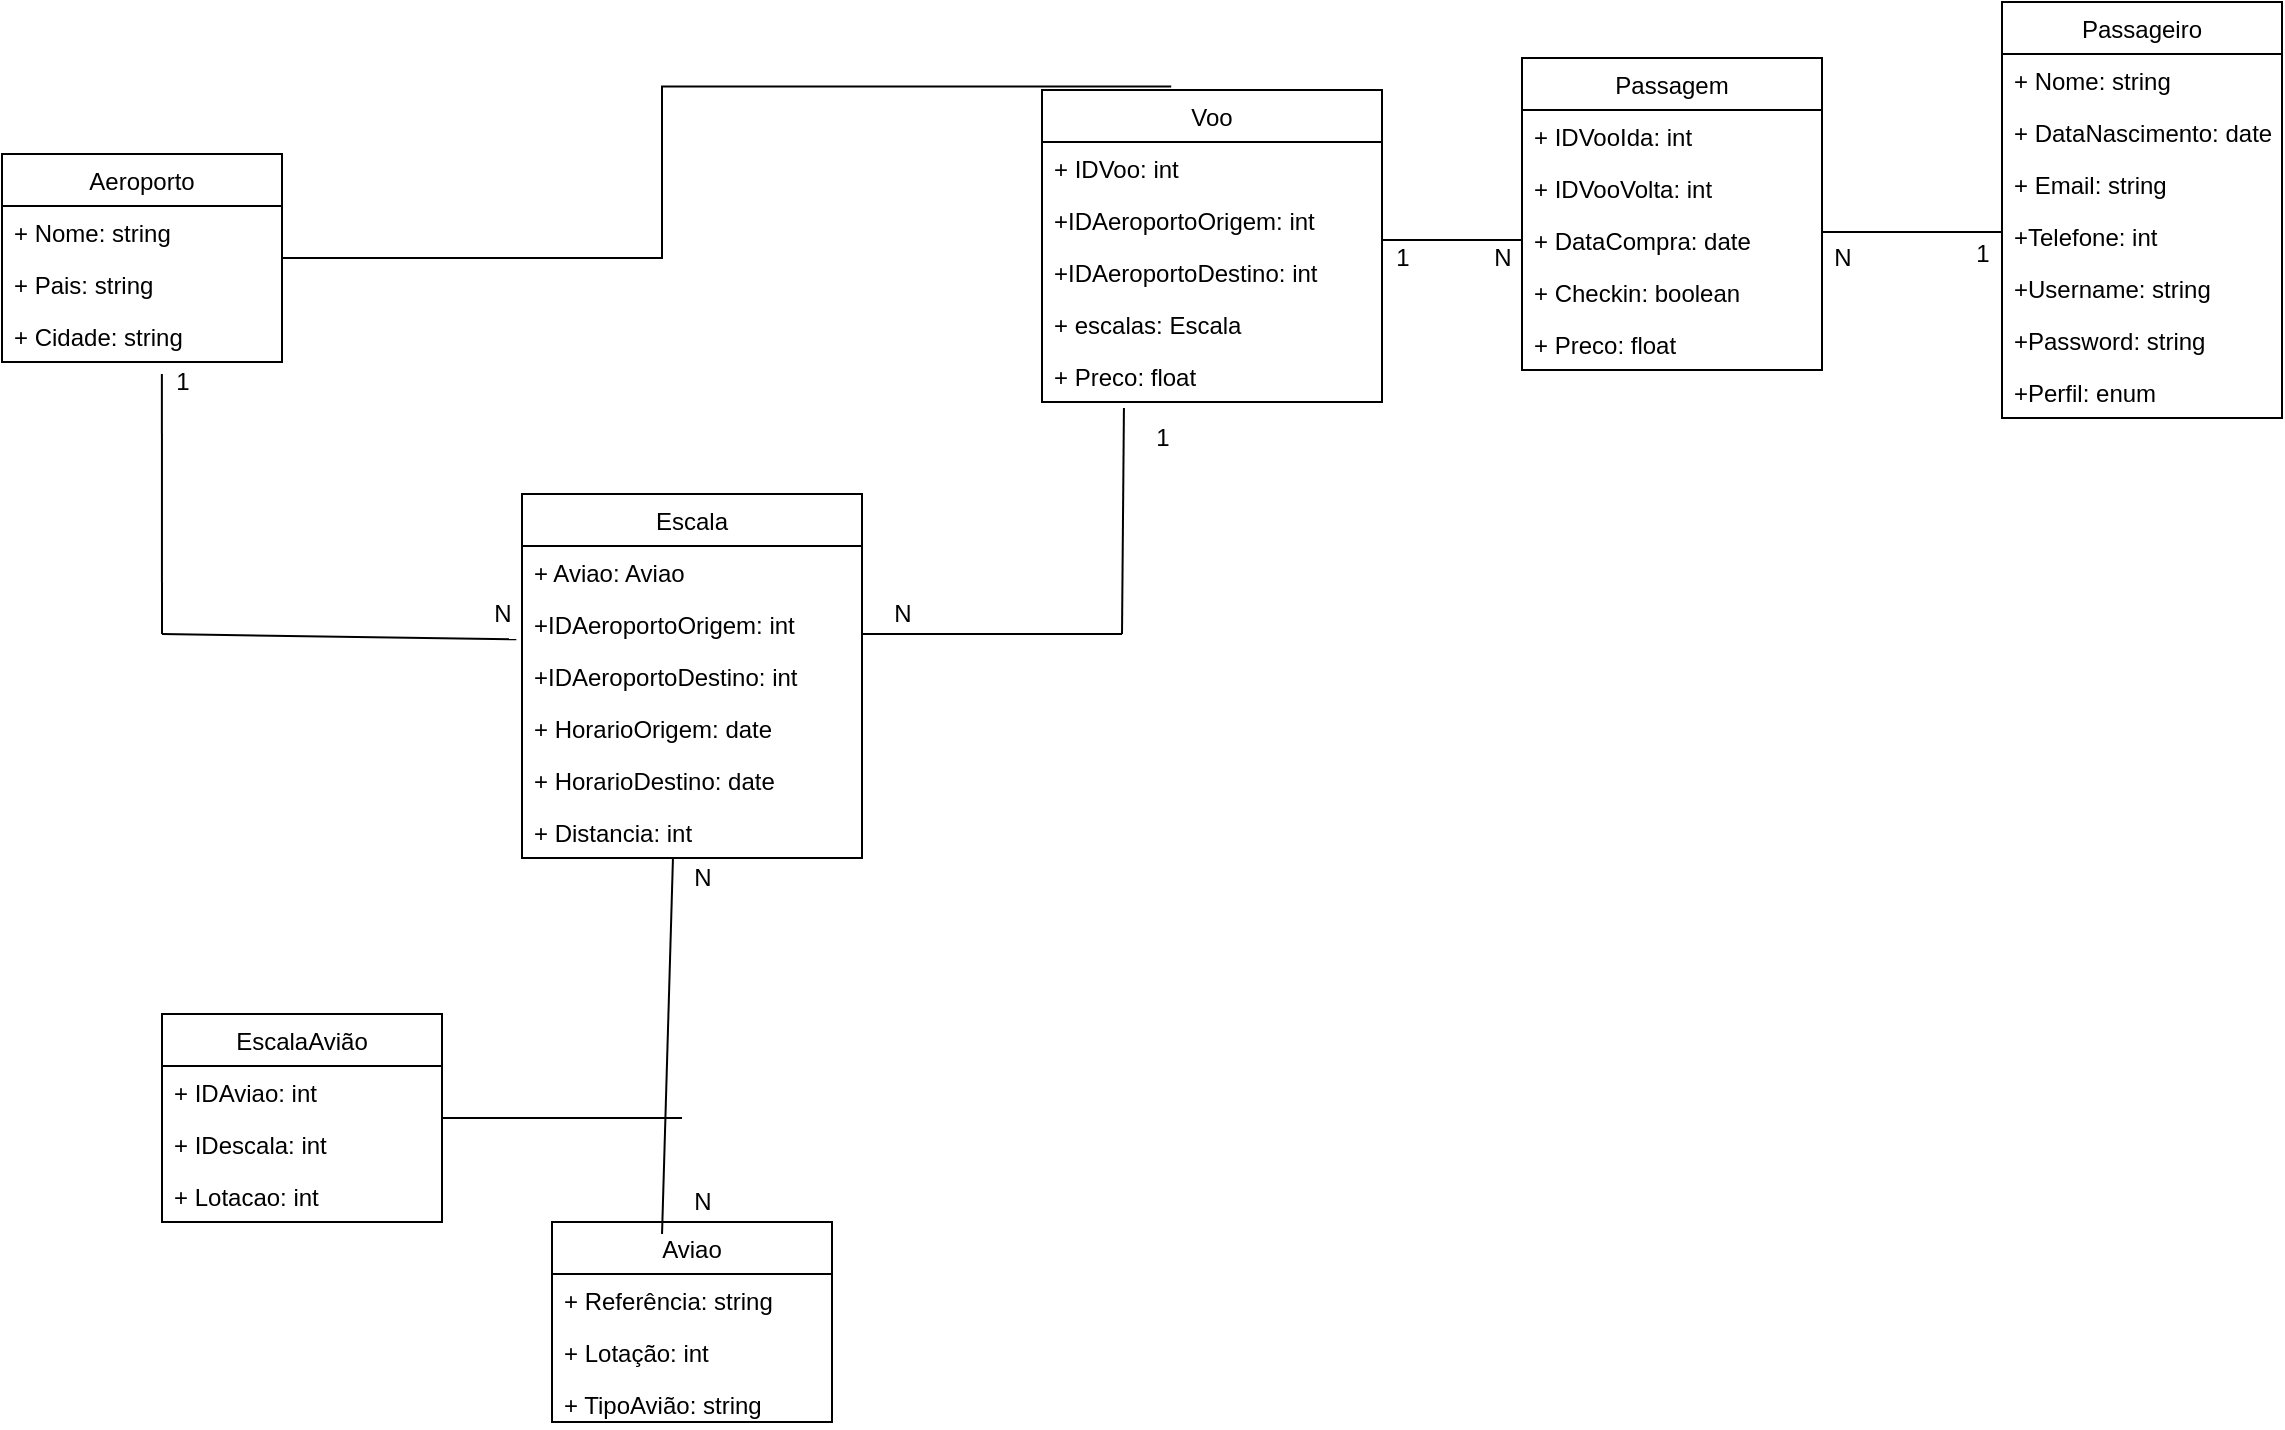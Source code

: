<mxfile version="14.6.13" type="device"><diagram id="C5RBs43oDa-KdzZeNtuy" name="Page-1"><mxGraphModel dx="2012" dy="1757" grid="1" gridSize="10" guides="1" tooltips="1" connect="1" arrows="1" fold="1" page="1" pageScale="1" pageWidth="827" pageHeight="1169" math="0" shadow="0"><root><mxCell id="WIyWlLk6GJQsqaUBKTNV-0"/><mxCell id="WIyWlLk6GJQsqaUBKTNV-1" parent="WIyWlLk6GJQsqaUBKTNV-0"/><mxCell id="ezrfCDyUVJdnby8h5Ccg-4" value="Aviao" style="swimlane;fontStyle=0;childLayout=stackLayout;horizontal=1;startSize=26;fillColor=none;horizontalStack=0;resizeParent=1;resizeParentMax=0;resizeLast=0;collapsible=1;marginBottom=0;" parent="WIyWlLk6GJQsqaUBKTNV-1" vertex="1"><mxGeometry x="-165" y="-266" width="140" height="100" as="geometry"/></mxCell><mxCell id="ezrfCDyUVJdnby8h5Ccg-5" value="+ Referência: string" style="text;strokeColor=none;fillColor=none;align=left;verticalAlign=top;spacingLeft=4;spacingRight=4;overflow=hidden;rotatable=0;points=[[0,0.5],[1,0.5]];portConstraint=eastwest;" parent="ezrfCDyUVJdnby8h5Ccg-4" vertex="1"><mxGeometry y="26" width="140" height="26" as="geometry"/></mxCell><mxCell id="ezrfCDyUVJdnby8h5Ccg-6" value="+ Lotação: int" style="text;strokeColor=none;fillColor=none;align=left;verticalAlign=top;spacingLeft=4;spacingRight=4;overflow=hidden;rotatable=0;points=[[0,0.5],[1,0.5]];portConstraint=eastwest;" parent="ezrfCDyUVJdnby8h5Ccg-4" vertex="1"><mxGeometry y="52" width="140" height="26" as="geometry"/></mxCell><mxCell id="ezrfCDyUVJdnby8h5Ccg-7" value="+ TipoAvião: string" style="text;strokeColor=none;fillColor=none;align=left;verticalAlign=top;spacingLeft=4;spacingRight=4;overflow=hidden;rotatable=0;points=[[0,0.5],[1,0.5]];portConstraint=eastwest;" parent="ezrfCDyUVJdnby8h5Ccg-4" vertex="1"><mxGeometry y="78" width="140" height="22" as="geometry"/></mxCell><mxCell id="ezrfCDyUVJdnby8h5Ccg-12" value="Voo" style="swimlane;fontStyle=0;childLayout=stackLayout;horizontal=1;startSize=26;fillColor=none;horizontalStack=0;resizeParent=1;resizeParentMax=0;resizeLast=0;collapsible=1;marginBottom=0;" parent="WIyWlLk6GJQsqaUBKTNV-1" vertex="1"><mxGeometry x="80" y="-832" width="170" height="156" as="geometry"/></mxCell><mxCell id="ezrfCDyUVJdnby8h5Ccg-13" value="+ IDVoo: int" style="text;strokeColor=none;fillColor=none;align=left;verticalAlign=top;spacingLeft=4;spacingRight=4;overflow=hidden;rotatable=0;points=[[0,0.5],[1,0.5]];portConstraint=eastwest;" parent="ezrfCDyUVJdnby8h5Ccg-12" vertex="1"><mxGeometry y="26" width="170" height="26" as="geometry"/></mxCell><mxCell id="HHyZktpjMpFKbvWUe-Ww-1" value="+IDAeroportoOrigem: int" style="text;strokeColor=none;fillColor=none;align=left;verticalAlign=top;spacingLeft=4;spacingRight=4;overflow=hidden;rotatable=0;points=[[0,0.5],[1,0.5]];portConstraint=eastwest;" parent="ezrfCDyUVJdnby8h5Ccg-12" vertex="1"><mxGeometry y="52" width="170" height="26" as="geometry"/></mxCell><mxCell id="DuWqMLION3r1JVDiczHa-0" value="+IDAeroportoDestino: int" style="text;strokeColor=none;fillColor=none;align=left;verticalAlign=top;spacingLeft=4;spacingRight=4;overflow=hidden;rotatable=0;points=[[0,0.5],[1,0.5]];portConstraint=eastwest;" vertex="1" parent="ezrfCDyUVJdnby8h5Ccg-12"><mxGeometry y="78" width="170" height="26" as="geometry"/></mxCell><mxCell id="ezrfCDyUVJdnby8h5Ccg-92" value="+ escalas: Escala" style="text;strokeColor=none;fillColor=none;align=left;verticalAlign=top;spacingLeft=4;spacingRight=4;overflow=hidden;rotatable=0;points=[[0,0.5],[1,0.5]];portConstraint=eastwest;" parent="ezrfCDyUVJdnby8h5Ccg-12" vertex="1"><mxGeometry y="104" width="170" height="26" as="geometry"/></mxCell><mxCell id="ezrfCDyUVJdnby8h5Ccg-14" value="+ Preco: float" style="text;strokeColor=none;fillColor=none;align=left;verticalAlign=top;spacingLeft=4;spacingRight=4;overflow=hidden;rotatable=0;points=[[0,0.5],[1,0.5]];portConstraint=eastwest;" parent="ezrfCDyUVJdnby8h5Ccg-12" vertex="1"><mxGeometry y="130" width="170" height="26" as="geometry"/></mxCell><mxCell id="ezrfCDyUVJdnby8h5Ccg-16" value="Passagem" style="swimlane;fontStyle=0;childLayout=stackLayout;horizontal=1;startSize=26;fillColor=none;horizontalStack=0;resizeParent=1;resizeParentMax=0;resizeLast=0;collapsible=1;marginBottom=0;" parent="WIyWlLk6GJQsqaUBKTNV-1" vertex="1"><mxGeometry x="320" y="-848" width="150" height="156" as="geometry"/></mxCell><mxCell id="ezrfCDyUVJdnby8h5Ccg-17" value="+ IDVooIda: int" style="text;strokeColor=none;fillColor=none;align=left;verticalAlign=top;spacingLeft=4;spacingRight=4;overflow=hidden;rotatable=0;points=[[0,0.5],[1,0.5]];portConstraint=eastwest;" parent="ezrfCDyUVJdnby8h5Ccg-16" vertex="1"><mxGeometry y="26" width="150" height="26" as="geometry"/></mxCell><mxCell id="ezrfCDyUVJdnby8h5Ccg-18" value="+ IDVooVolta: int" style="text;strokeColor=none;fillColor=none;align=left;verticalAlign=top;spacingLeft=4;spacingRight=4;overflow=hidden;rotatable=0;points=[[0,0.5],[1,0.5]];portConstraint=eastwest;" parent="ezrfCDyUVJdnby8h5Ccg-16" vertex="1"><mxGeometry y="52" width="150" height="26" as="geometry"/></mxCell><mxCell id="ezrfCDyUVJdnby8h5Ccg-83" value="+ DataCompra: date" style="text;strokeColor=none;fillColor=none;align=left;verticalAlign=top;spacingLeft=4;spacingRight=4;overflow=hidden;rotatable=0;points=[[0,0.5],[1,0.5]];portConstraint=eastwest;" parent="ezrfCDyUVJdnby8h5Ccg-16" vertex="1"><mxGeometry y="78" width="150" height="26" as="geometry"/></mxCell><mxCell id="ezrfCDyUVJdnby8h5Ccg-20" value="+ Checkin: boolean" style="text;strokeColor=none;fillColor=none;align=left;verticalAlign=top;spacingLeft=4;spacingRight=4;overflow=hidden;rotatable=0;points=[[0,0.5],[1,0.5]];portConstraint=eastwest;" parent="ezrfCDyUVJdnby8h5Ccg-16" vertex="1"><mxGeometry y="104" width="150" height="26" as="geometry"/></mxCell><mxCell id="ezrfCDyUVJdnby8h5Ccg-19" value="+ Preco: float" style="text;strokeColor=none;fillColor=none;align=left;verticalAlign=top;spacingLeft=4;spacingRight=4;overflow=hidden;rotatable=0;points=[[0,0.5],[1,0.5]];portConstraint=eastwest;" parent="ezrfCDyUVJdnby8h5Ccg-16" vertex="1"><mxGeometry y="130" width="150" height="26" as="geometry"/></mxCell><mxCell id="ezrfCDyUVJdnby8h5Ccg-21" value="Passageiro" style="swimlane;fontStyle=0;childLayout=stackLayout;horizontal=1;startSize=26;fillColor=none;horizontalStack=0;resizeParent=1;resizeParentMax=0;resizeLast=0;collapsible=1;marginBottom=0;" parent="WIyWlLk6GJQsqaUBKTNV-1" vertex="1"><mxGeometry x="560" y="-876" width="140" height="208" as="geometry"/></mxCell><mxCell id="ezrfCDyUVJdnby8h5Ccg-22" value="+ Nome: string" style="text;strokeColor=none;fillColor=none;align=left;verticalAlign=top;spacingLeft=4;spacingRight=4;overflow=hidden;rotatable=0;points=[[0,0.5],[1,0.5]];portConstraint=eastwest;" parent="ezrfCDyUVJdnby8h5Ccg-21" vertex="1"><mxGeometry y="26" width="140" height="26" as="geometry"/></mxCell><mxCell id="ezrfCDyUVJdnby8h5Ccg-23" value="+ DataNascimento: date" style="text;strokeColor=none;fillColor=none;align=left;verticalAlign=top;spacingLeft=4;spacingRight=4;overflow=hidden;rotatable=0;points=[[0,0.5],[1,0.5]];portConstraint=eastwest;" parent="ezrfCDyUVJdnby8h5Ccg-21" vertex="1"><mxGeometry y="52" width="140" height="26" as="geometry"/></mxCell><mxCell id="ezrfCDyUVJdnby8h5Ccg-25" value="+ Email: string" style="text;strokeColor=none;fillColor=none;align=left;verticalAlign=top;spacingLeft=4;spacingRight=4;overflow=hidden;rotatable=0;points=[[0,0.5],[1,0.5]];portConstraint=eastwest;" parent="ezrfCDyUVJdnby8h5Ccg-21" vertex="1"><mxGeometry y="78" width="140" height="26" as="geometry"/></mxCell><mxCell id="ezrfCDyUVJdnby8h5Ccg-24" value="+Telefone: int" style="text;strokeColor=none;fillColor=none;align=left;verticalAlign=top;spacingLeft=4;spacingRight=4;overflow=hidden;rotatable=0;points=[[0,0.5],[1,0.5]];portConstraint=eastwest;" parent="ezrfCDyUVJdnby8h5Ccg-21" vertex="1"><mxGeometry y="104" width="140" height="26" as="geometry"/></mxCell><mxCell id="ezrfCDyUVJdnby8h5Ccg-26" value="+Username: string" style="text;strokeColor=none;fillColor=none;align=left;verticalAlign=top;spacingLeft=4;spacingRight=4;overflow=hidden;rotatable=0;points=[[0,0.5],[1,0.5]];portConstraint=eastwest;" parent="ezrfCDyUVJdnby8h5Ccg-21" vertex="1"><mxGeometry y="130" width="140" height="26" as="geometry"/></mxCell><mxCell id="ezrfCDyUVJdnby8h5Ccg-27" value="+Password: string" style="text;strokeColor=none;fillColor=none;align=left;verticalAlign=top;spacingLeft=4;spacingRight=4;overflow=hidden;rotatable=0;points=[[0,0.5],[1,0.5]];portConstraint=eastwest;" parent="ezrfCDyUVJdnby8h5Ccg-21" vertex="1"><mxGeometry y="156" width="140" height="26" as="geometry"/></mxCell><mxCell id="ezrfCDyUVJdnby8h5Ccg-28" value="+Perfil: enum" style="text;strokeColor=none;fillColor=none;align=left;verticalAlign=top;spacingLeft=4;spacingRight=4;overflow=hidden;rotatable=0;points=[[0,0.5],[1,0.5]];portConstraint=eastwest;" parent="ezrfCDyUVJdnby8h5Ccg-21" vertex="1"><mxGeometry y="182" width="140" height="26" as="geometry"/></mxCell><mxCell id="ezrfCDyUVJdnby8h5Ccg-29" value="Escala" style="swimlane;fontStyle=0;childLayout=stackLayout;horizontal=1;startSize=26;fillColor=none;horizontalStack=0;resizeParent=1;resizeParentMax=0;resizeLast=0;collapsible=1;marginBottom=0;" parent="WIyWlLk6GJQsqaUBKTNV-1" vertex="1"><mxGeometry x="-180" y="-630" width="170" height="182" as="geometry"/></mxCell><mxCell id="ezrfCDyUVJdnby8h5Ccg-56" value="+ Aviao: Aviao" style="text;strokeColor=none;fillColor=none;align=left;verticalAlign=top;spacingLeft=4;spacingRight=4;overflow=hidden;rotatable=0;points=[[0,0.5],[1,0.5]];portConstraint=eastwest;" parent="ezrfCDyUVJdnby8h5Ccg-29" vertex="1"><mxGeometry y="26" width="170" height="26" as="geometry"/></mxCell><mxCell id="ezrfCDyUVJdnby8h5Ccg-30" value="+IDAeroportoOrigem: int" style="text;strokeColor=none;fillColor=none;align=left;verticalAlign=top;spacingLeft=4;spacingRight=4;overflow=hidden;rotatable=0;points=[[0,0.5],[1,0.5]];portConstraint=eastwest;" parent="ezrfCDyUVJdnby8h5Ccg-29" vertex="1"><mxGeometry y="52" width="170" height="26" as="geometry"/></mxCell><mxCell id="ezrfCDyUVJdnby8h5Ccg-31" value="+IDAeroportoDestino: int" style="text;strokeColor=none;fillColor=none;align=left;verticalAlign=top;spacingLeft=4;spacingRight=4;overflow=hidden;rotatable=0;points=[[0,0.5],[1,0.5]];portConstraint=eastwest;" parent="ezrfCDyUVJdnby8h5Ccg-29" vertex="1"><mxGeometry y="78" width="170" height="26" as="geometry"/></mxCell><mxCell id="ezrfCDyUVJdnby8h5Ccg-32" value="+ HorarioOrigem: date" style="text;strokeColor=none;fillColor=none;align=left;verticalAlign=top;spacingLeft=4;spacingRight=4;overflow=hidden;rotatable=0;points=[[0,0.5],[1,0.5]];portConstraint=eastwest;" parent="ezrfCDyUVJdnby8h5Ccg-29" vertex="1"><mxGeometry y="104" width="170" height="26" as="geometry"/></mxCell><mxCell id="ezrfCDyUVJdnby8h5Ccg-37" value="+ HorarioDestino: date" style="text;strokeColor=none;fillColor=none;align=left;verticalAlign=top;spacingLeft=4;spacingRight=4;overflow=hidden;rotatable=0;points=[[0,0.5],[1,0.5]];portConstraint=eastwest;" parent="ezrfCDyUVJdnby8h5Ccg-29" vertex="1"><mxGeometry y="130" width="170" height="26" as="geometry"/></mxCell><mxCell id="ezrfCDyUVJdnby8h5Ccg-38" value="+ Distancia: int" style="text;strokeColor=none;fillColor=none;align=left;verticalAlign=top;spacingLeft=4;spacingRight=4;overflow=hidden;rotatable=0;points=[[0,0.5],[1,0.5]];portConstraint=eastwest;" parent="ezrfCDyUVJdnby8h5Ccg-29" vertex="1"><mxGeometry y="156" width="170" height="26" as="geometry"/></mxCell><mxCell id="DuWqMLION3r1JVDiczHa-8" style="edgeStyle=orthogonalEdgeStyle;rounded=0;orthogonalLoop=1;jettySize=auto;html=1;entryX=0.38;entryY=-0.011;entryDx=0;entryDy=0;entryPerimeter=0;endArrow=none;endFill=0;" edge="1" parent="WIyWlLk6GJQsqaUBKTNV-1" source="ezrfCDyUVJdnby8h5Ccg-33" target="ezrfCDyUVJdnby8h5Ccg-12"><mxGeometry relative="1" as="geometry"/></mxCell><mxCell id="ezrfCDyUVJdnby8h5Ccg-33" value="Aeroporto" style="swimlane;fontStyle=0;childLayout=stackLayout;horizontal=1;startSize=26;fillColor=none;horizontalStack=0;resizeParent=1;resizeParentMax=0;resizeLast=0;collapsible=1;marginBottom=0;" parent="WIyWlLk6GJQsqaUBKTNV-1" vertex="1"><mxGeometry x="-440" y="-800" width="140" height="104" as="geometry"/></mxCell><mxCell id="ezrfCDyUVJdnby8h5Ccg-34" value="+ Nome: string" style="text;strokeColor=none;fillColor=none;align=left;verticalAlign=top;spacingLeft=4;spacingRight=4;overflow=hidden;rotatable=0;points=[[0,0.5],[1,0.5]];portConstraint=eastwest;" parent="ezrfCDyUVJdnby8h5Ccg-33" vertex="1"><mxGeometry y="26" width="140" height="26" as="geometry"/></mxCell><mxCell id="ezrfCDyUVJdnby8h5Ccg-35" value="+ Pais: string" style="text;strokeColor=none;fillColor=none;align=left;verticalAlign=top;spacingLeft=4;spacingRight=4;overflow=hidden;rotatable=0;points=[[0,0.5],[1,0.5]];portConstraint=eastwest;" parent="ezrfCDyUVJdnby8h5Ccg-33" vertex="1"><mxGeometry y="52" width="140" height="26" as="geometry"/></mxCell><mxCell id="ezrfCDyUVJdnby8h5Ccg-36" value="+ Cidade: string" style="text;strokeColor=none;fillColor=none;align=left;verticalAlign=top;spacingLeft=4;spacingRight=4;overflow=hidden;rotatable=0;points=[[0,0.5],[1,0.5]];portConstraint=eastwest;" parent="ezrfCDyUVJdnby8h5Ccg-33" vertex="1"><mxGeometry y="78" width="140" height="26" as="geometry"/></mxCell><mxCell id="ezrfCDyUVJdnby8h5Ccg-41" value="N" style="text;html=1;align=center;verticalAlign=middle;resizable=0;points=[];autosize=1;strokeColor=none;" parent="WIyWlLk6GJQsqaUBKTNV-1" vertex="1"><mxGeometry x="470" y="-758" width="20" height="20" as="geometry"/></mxCell><mxCell id="ezrfCDyUVJdnby8h5Ccg-55" value="" style="endArrow=none;html=1;entryX=0;entryY=0.5;entryDx=0;entryDy=0;" parent="WIyWlLk6GJQsqaUBKTNV-1" target="ezrfCDyUVJdnby8h5Ccg-83" edge="1"><mxGeometry width="50" height="50" relative="1" as="geometry"><mxPoint x="250" y="-757" as="sourcePoint"/><mxPoint x="250" y="-720" as="targetPoint"/></mxGeometry></mxCell><mxCell id="ezrfCDyUVJdnby8h5Ccg-57" value="" style="endArrow=none;html=1;exitX=0.444;exitY=1.006;exitDx=0;exitDy=0;exitPerimeter=0;entryX=0.393;entryY=0.06;entryDx=0;entryDy=0;entryPerimeter=0;" parent="WIyWlLk6GJQsqaUBKTNV-1" source="ezrfCDyUVJdnby8h5Ccg-38" target="ezrfCDyUVJdnby8h5Ccg-4" edge="1"><mxGeometry width="50" height="50" relative="1" as="geometry"><mxPoint x="-119" y="-640" as="sourcePoint"/><mxPoint x="-104" y="-380" as="targetPoint"/></mxGeometry></mxCell><mxCell id="ezrfCDyUVJdnby8h5Ccg-58" value="N" style="text;html=1;align=center;verticalAlign=middle;resizable=0;points=[];autosize=1;strokeColor=none;" parent="WIyWlLk6GJQsqaUBKTNV-1" vertex="1"><mxGeometry x="-100" y="-286" width="20" height="20" as="geometry"/></mxCell><mxCell id="ezrfCDyUVJdnby8h5Ccg-59" value="N" style="text;html=1;align=center;verticalAlign=middle;resizable=0;points=[];autosize=1;strokeColor=none;" parent="WIyWlLk6GJQsqaUBKTNV-1" vertex="1"><mxGeometry x="-100" y="-448" width="20" height="20" as="geometry"/></mxCell><mxCell id="ezrfCDyUVJdnby8h5Ccg-60" value="" style="endArrow=none;html=1;" parent="WIyWlLk6GJQsqaUBKTNV-1" edge="1"><mxGeometry width="50" height="50" relative="1" as="geometry"><mxPoint x="-10" y="-560" as="sourcePoint"/><mxPoint x="120" y="-560" as="targetPoint"/></mxGeometry></mxCell><mxCell id="ezrfCDyUVJdnby8h5Ccg-61" value="" style="endArrow=none;html=1;entryX=0.241;entryY=1.115;entryDx=0;entryDy=0;entryPerimeter=0;" parent="WIyWlLk6GJQsqaUBKTNV-1" target="ezrfCDyUVJdnby8h5Ccg-14" edge="1"><mxGeometry width="50" height="50" relative="1" as="geometry"><mxPoint x="120" y="-560" as="sourcePoint"/><mxPoint x="150" y="-660" as="targetPoint"/></mxGeometry></mxCell><mxCell id="ezrfCDyUVJdnby8h5Ccg-62" value="1" style="text;html=1;align=center;verticalAlign=middle;resizable=0;points=[];autosize=1;strokeColor=none;" parent="WIyWlLk6GJQsqaUBKTNV-1" vertex="1"><mxGeometry x="130" y="-668" width="20" height="20" as="geometry"/></mxCell><mxCell id="ezrfCDyUVJdnby8h5Ccg-63" value="N" style="text;html=1;align=center;verticalAlign=middle;resizable=0;points=[];autosize=1;strokeColor=none;" parent="WIyWlLk6GJQsqaUBKTNV-1" vertex="1"><mxGeometry y="-580" width="20" height="20" as="geometry"/></mxCell><mxCell id="ezrfCDyUVJdnby8h5Ccg-64" value="" style="endArrow=none;html=1;entryX=0.571;entryY=1.231;entryDx=0;entryDy=0;entryPerimeter=0;" parent="WIyWlLk6GJQsqaUBKTNV-1" target="ezrfCDyUVJdnby8h5Ccg-36" edge="1"><mxGeometry width="50" height="50" relative="1" as="geometry"><mxPoint x="-360" y="-560" as="sourcePoint"/><mxPoint x="-350" y="-650" as="targetPoint"/></mxGeometry></mxCell><mxCell id="ezrfCDyUVJdnby8h5Ccg-65" value="" style="endArrow=none;html=1;entryX=0.858;entryY=1.133;entryDx=0;entryDy=0;entryPerimeter=0;" parent="WIyWlLk6GJQsqaUBKTNV-1" target="ezrfCDyUVJdnby8h5Ccg-67" edge="1"><mxGeometry width="50" height="50" relative="1" as="geometry"><mxPoint x="-360" y="-560" as="sourcePoint"/><mxPoint x="-290" y="-510" as="targetPoint"/></mxGeometry></mxCell><mxCell id="ezrfCDyUVJdnby8h5Ccg-66" value="1" style="text;html=1;align=center;verticalAlign=middle;resizable=0;points=[];autosize=1;strokeColor=none;" parent="WIyWlLk6GJQsqaUBKTNV-1" vertex="1"><mxGeometry x="-360" y="-696" width="20" height="20" as="geometry"/></mxCell><mxCell id="ezrfCDyUVJdnby8h5Ccg-67" value="N" style="text;html=1;align=center;verticalAlign=middle;resizable=0;points=[];autosize=1;strokeColor=none;" parent="WIyWlLk6GJQsqaUBKTNV-1" vertex="1"><mxGeometry x="-200" y="-580" width="20" height="20" as="geometry"/></mxCell><mxCell id="ezrfCDyUVJdnby8h5Ccg-68" value="N" style="text;html=1;align=center;verticalAlign=middle;resizable=0;points=[];autosize=1;strokeColor=none;" parent="WIyWlLk6GJQsqaUBKTNV-1" vertex="1"><mxGeometry x="300" y="-758" width="20" height="20" as="geometry"/></mxCell><mxCell id="ezrfCDyUVJdnby8h5Ccg-69" value="1" style="text;html=1;align=center;verticalAlign=middle;resizable=0;points=[];autosize=1;strokeColor=none;" parent="WIyWlLk6GJQsqaUBKTNV-1" vertex="1"><mxGeometry x="250" y="-758" width="20" height="20" as="geometry"/></mxCell><mxCell id="ezrfCDyUVJdnby8h5Ccg-80" value="" style="endArrow=none;html=1;entryX=0;entryY=0.75;entryDx=0;entryDy=0;" parent="WIyWlLk6GJQsqaUBKTNV-1" edge="1"><mxGeometry width="50" height="50" relative="1" as="geometry"><mxPoint x="470" y="-761" as="sourcePoint"/><mxPoint x="560" y="-761" as="targetPoint"/></mxGeometry></mxCell><mxCell id="ezrfCDyUVJdnby8h5Ccg-81" value="1" style="text;html=1;align=center;verticalAlign=middle;resizable=0;points=[];autosize=1;strokeColor=none;" parent="WIyWlLk6GJQsqaUBKTNV-1" vertex="1"><mxGeometry x="540" y="-760" width="20" height="20" as="geometry"/></mxCell><mxCell id="DuWqMLION3r1JVDiczHa-6" style="edgeStyle=orthogonalEdgeStyle;rounded=0;orthogonalLoop=1;jettySize=auto;html=1;endArrow=none;endFill=0;" edge="1" parent="WIyWlLk6GJQsqaUBKTNV-1" source="DuWqMLION3r1JVDiczHa-1"><mxGeometry relative="1" as="geometry"><mxPoint x="-100" y="-318" as="targetPoint"/></mxGeometry></mxCell><mxCell id="DuWqMLION3r1JVDiczHa-1" value="EscalaAvião" style="swimlane;fontStyle=0;childLayout=stackLayout;horizontal=1;startSize=26;fillColor=none;horizontalStack=0;resizeParent=1;resizeParentMax=0;resizeLast=0;collapsible=1;marginBottom=0;" vertex="1" parent="WIyWlLk6GJQsqaUBKTNV-1"><mxGeometry x="-360" y="-370" width="140" height="104" as="geometry"/></mxCell><mxCell id="DuWqMLION3r1JVDiczHa-2" value="+ IDAviao: int" style="text;strokeColor=none;fillColor=none;align=left;verticalAlign=top;spacingLeft=4;spacingRight=4;overflow=hidden;rotatable=0;points=[[0,0.5],[1,0.5]];portConstraint=eastwest;" vertex="1" parent="DuWqMLION3r1JVDiczHa-1"><mxGeometry y="26" width="140" height="26" as="geometry"/></mxCell><mxCell id="DuWqMLION3r1JVDiczHa-3" value="+ IDescala: int" style="text;strokeColor=none;fillColor=none;align=left;verticalAlign=top;spacingLeft=4;spacingRight=4;overflow=hidden;rotatable=0;points=[[0,0.5],[1,0.5]];portConstraint=eastwest;" vertex="1" parent="DuWqMLION3r1JVDiczHa-1"><mxGeometry y="52" width="140" height="26" as="geometry"/></mxCell><mxCell id="DuWqMLION3r1JVDiczHa-4" value="+ Lotacao: int" style="text;strokeColor=none;fillColor=none;align=left;verticalAlign=top;spacingLeft=4;spacingRight=4;overflow=hidden;rotatable=0;points=[[0,0.5],[1,0.5]];portConstraint=eastwest;" vertex="1" parent="DuWqMLION3r1JVDiczHa-1"><mxGeometry y="78" width="140" height="26" as="geometry"/></mxCell></root></mxGraphModel></diagram></mxfile>